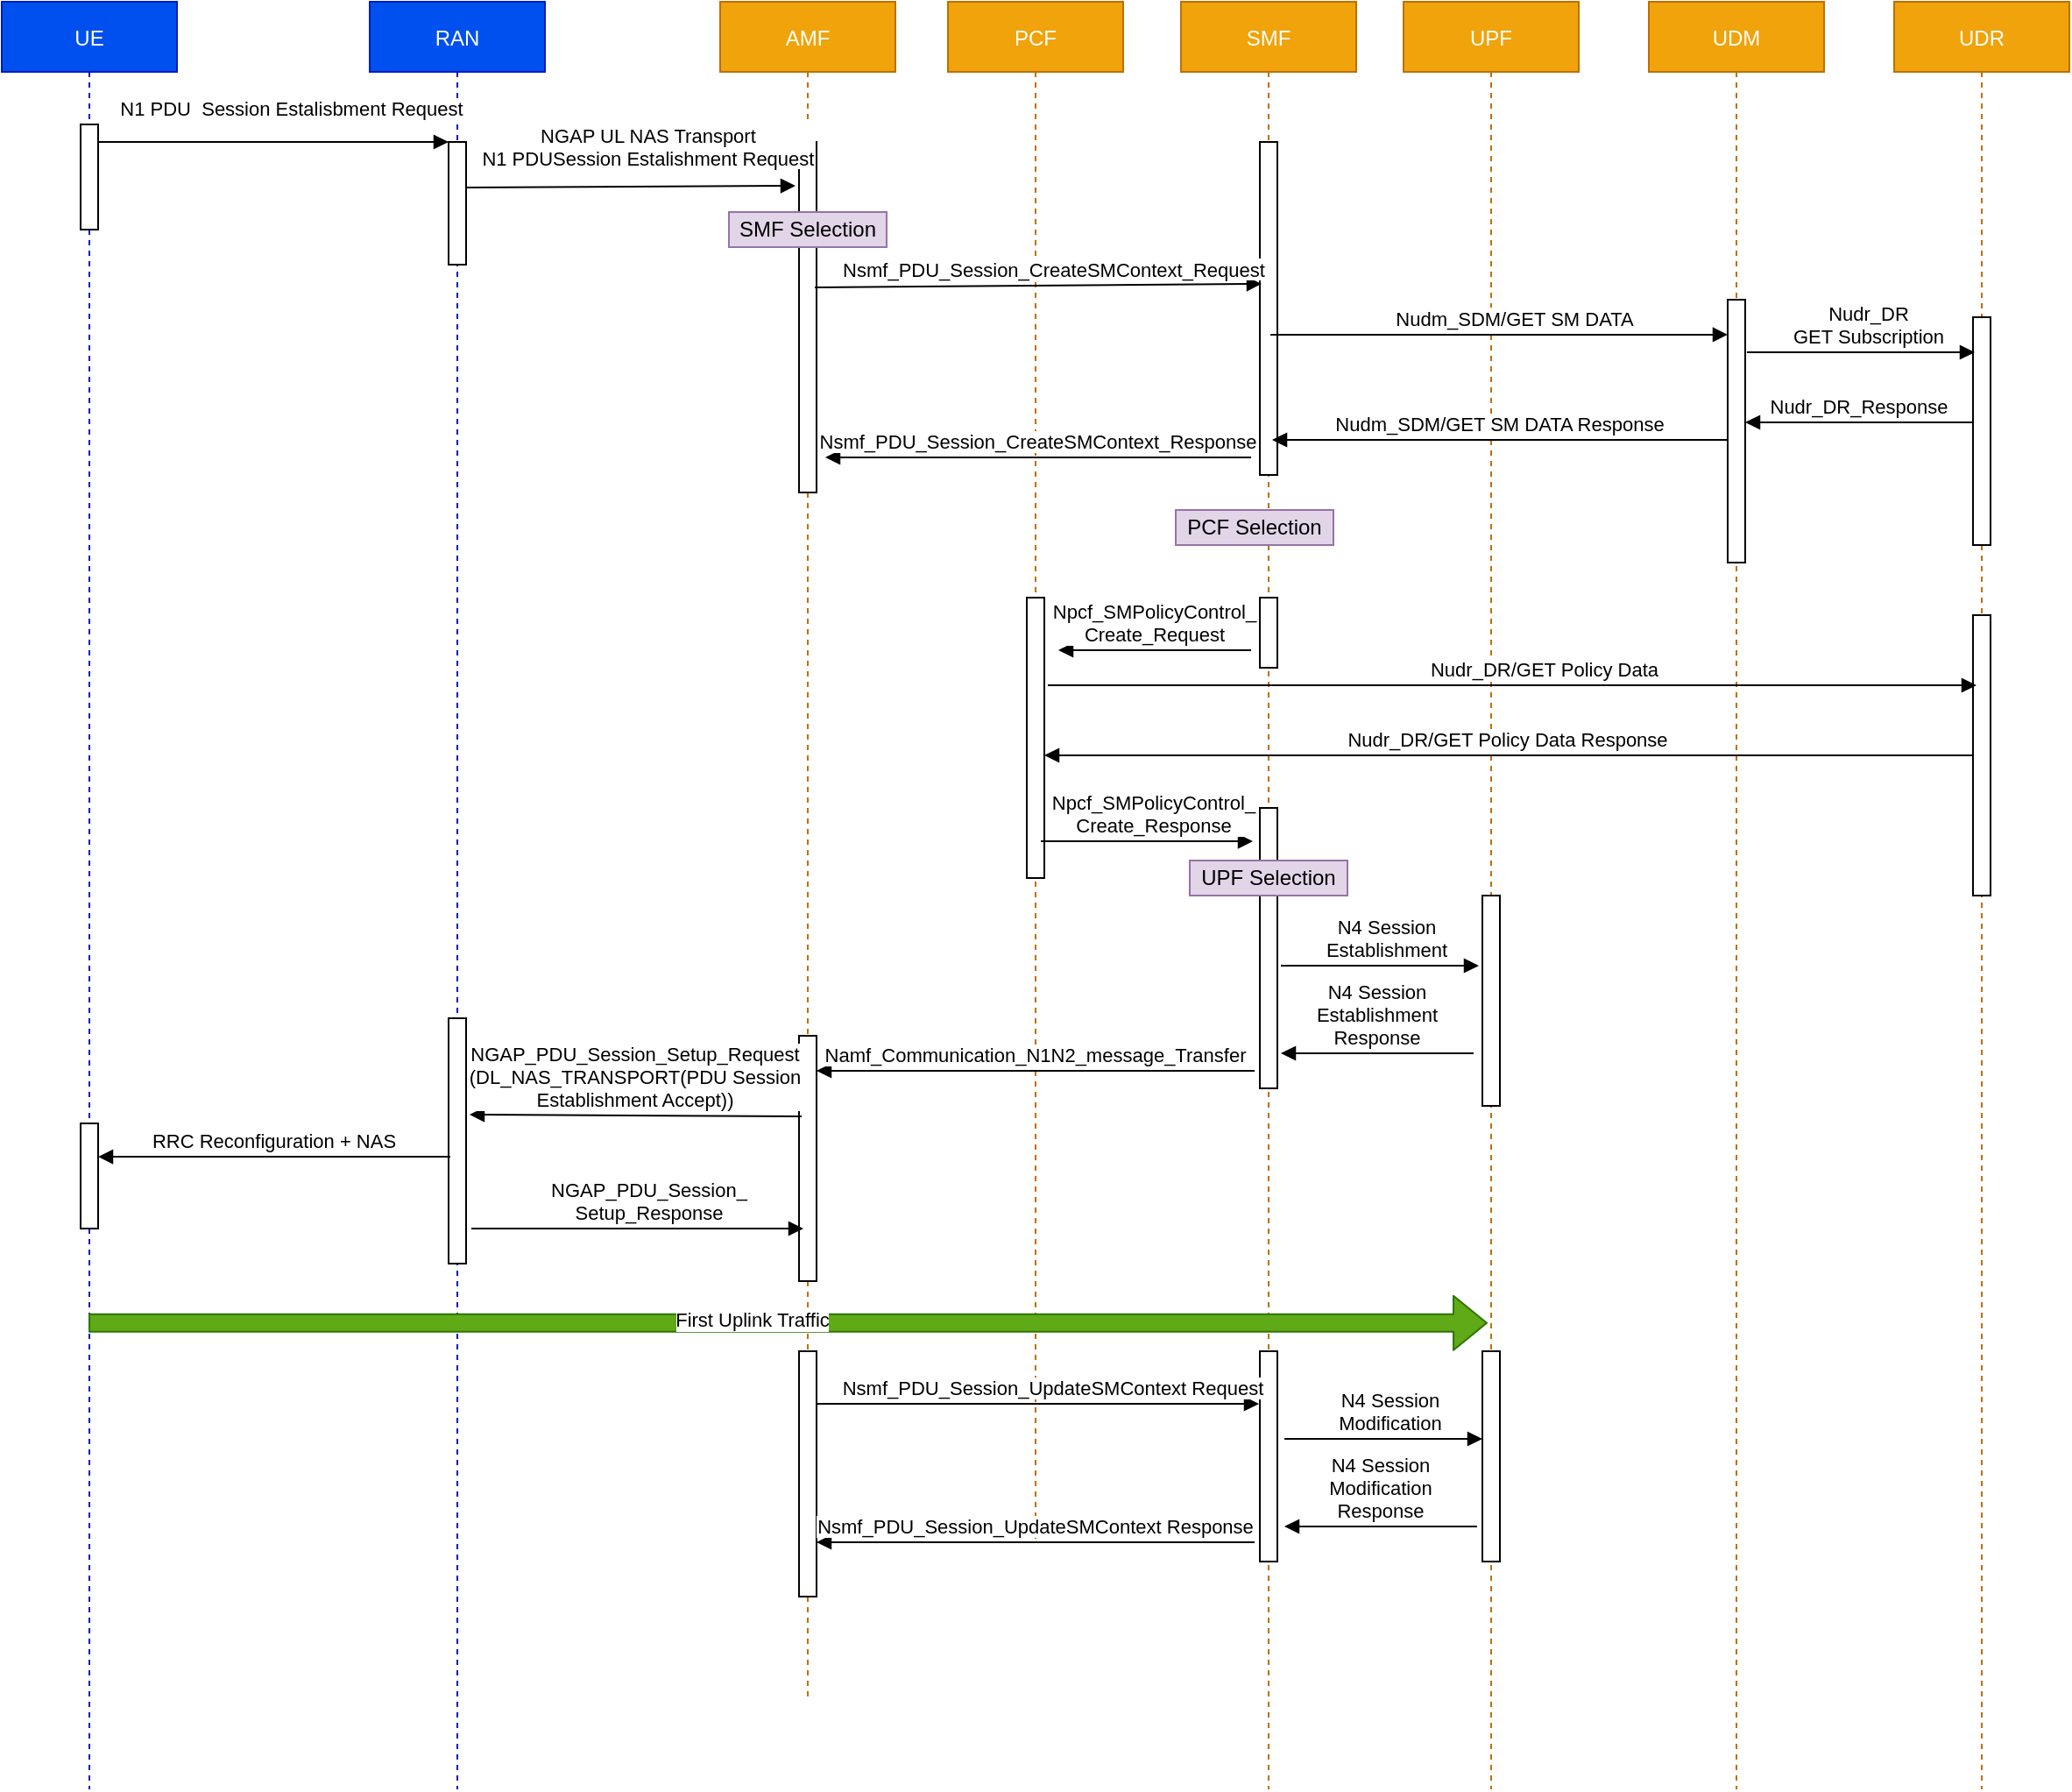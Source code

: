 <mxfile version="14.2.9" type="github">
  <diagram id="kgpKYQtTHZ0yAKxKKP6v" name="Page-1">
    <mxGraphModel dx="1422" dy="794" grid="1" gridSize="10" guides="1" tooltips="1" connect="1" arrows="1" fold="1" page="1" pageScale="1" pageWidth="850" pageHeight="1100" math="0" shadow="0">
      <root>
        <mxCell id="0" />
        <mxCell id="1" parent="0" />
        <mxCell id="3nuBFxr9cyL0pnOWT2aG-1" value="UE" style="shape=umlLifeline;perimeter=lifelinePerimeter;container=1;collapsible=0;recursiveResize=0;rounded=0;shadow=0;strokeWidth=1;fillColor=#0050ef;strokeColor=#001DBC;fontColor=#ffffff;" parent="1" vertex="1">
          <mxGeometry x="90" y="80" width="100" height="1020" as="geometry" />
        </mxCell>
        <mxCell id="3nuBFxr9cyL0pnOWT2aG-2" value="" style="points=[];perimeter=orthogonalPerimeter;rounded=0;shadow=0;strokeWidth=1;" parent="3nuBFxr9cyL0pnOWT2aG-1" vertex="1">
          <mxGeometry x="45" y="70" width="10" height="60" as="geometry" />
        </mxCell>
        <mxCell id="6LJH4JD9_U_oKKo7QwNi-42" value="" style="points=[];perimeter=orthogonalPerimeter;rounded=0;shadow=0;strokeWidth=1;" vertex="1" parent="3nuBFxr9cyL0pnOWT2aG-1">
          <mxGeometry x="45" y="640" width="10" height="60" as="geometry" />
        </mxCell>
        <mxCell id="3nuBFxr9cyL0pnOWT2aG-5" value="RAN" style="shape=umlLifeline;perimeter=lifelinePerimeter;container=1;collapsible=0;recursiveResize=0;rounded=0;shadow=0;strokeWidth=1;fillColor=#0050ef;strokeColor=#001DBC;fontColor=#ffffff;" parent="1" vertex="1">
          <mxGeometry x="300" y="80" width="100" height="1020" as="geometry" />
        </mxCell>
        <mxCell id="3nuBFxr9cyL0pnOWT2aG-6" value="" style="points=[];perimeter=orthogonalPerimeter;rounded=0;shadow=0;strokeWidth=1;" parent="3nuBFxr9cyL0pnOWT2aG-5" vertex="1">
          <mxGeometry x="45" y="80" width="10" height="70" as="geometry" />
        </mxCell>
        <mxCell id="6LJH4JD9_U_oKKo7QwNi-41" value="" style="points=[];perimeter=orthogonalPerimeter;rounded=0;shadow=0;strokeWidth=1;" vertex="1" parent="3nuBFxr9cyL0pnOWT2aG-5">
          <mxGeometry x="45" y="580" width="10" height="140" as="geometry" />
        </mxCell>
        <mxCell id="3nuBFxr9cyL0pnOWT2aG-8" value="N1 PDU  Session Estalisbment Request " style="verticalAlign=bottom;endArrow=block;entryX=0;entryY=0;shadow=0;strokeWidth=1;" parent="1" source="3nuBFxr9cyL0pnOWT2aG-2" target="3nuBFxr9cyL0pnOWT2aG-6" edge="1">
          <mxGeometry x="0.118" y="10" relative="1" as="geometry">
            <mxPoint x="275" y="160" as="sourcePoint" />
            <mxPoint as="offset" />
          </mxGeometry>
        </mxCell>
        <mxCell id="6LJH4JD9_U_oKKo7QwNi-3" value="PCF" style="shape=umlLifeline;perimeter=lifelinePerimeter;container=1;collapsible=0;recursiveResize=0;rounded=0;shadow=0;strokeWidth=1;fillColor=#f0a30a;strokeColor=#BD7000;fontColor=#ffffff;" vertex="1" parent="1">
          <mxGeometry x="630" y="80" width="100" height="880" as="geometry" />
        </mxCell>
        <mxCell id="6LJH4JD9_U_oKKo7QwNi-4" value="" style="points=[];perimeter=orthogonalPerimeter;rounded=0;shadow=0;strokeWidth=1;" vertex="1" parent="6LJH4JD9_U_oKKo7QwNi-3">
          <mxGeometry x="45" y="340" width="10" height="160" as="geometry" />
        </mxCell>
        <mxCell id="6LJH4JD9_U_oKKo7QwNi-5" value="SMF" style="shape=umlLifeline;perimeter=lifelinePerimeter;container=1;collapsible=0;recursiveResize=0;rounded=0;shadow=0;strokeWidth=1;fillColor=#f0a30a;strokeColor=#BD7000;fontColor=#ffffff;" vertex="1" parent="1">
          <mxGeometry x="763" y="80" width="100" height="1020" as="geometry" />
        </mxCell>
        <mxCell id="6LJH4JD9_U_oKKo7QwNi-6" value="" style="points=[];perimeter=orthogonalPerimeter;rounded=0;shadow=0;strokeWidth=1;" vertex="1" parent="6LJH4JD9_U_oKKo7QwNi-5">
          <mxGeometry x="45" y="80" width="10" height="190" as="geometry" />
        </mxCell>
        <mxCell id="6LJH4JD9_U_oKKo7QwNi-26" value="" style="points=[];perimeter=orthogonalPerimeter;rounded=0;shadow=0;strokeWidth=1;" vertex="1" parent="6LJH4JD9_U_oKKo7QwNi-5">
          <mxGeometry x="45" y="340" width="10" height="40" as="geometry" />
        </mxCell>
        <mxCell id="6LJH4JD9_U_oKKo7QwNi-8" value="" style="points=[];perimeter=orthogonalPerimeter;rounded=0;shadow=0;strokeWidth=1;" vertex="1" parent="6LJH4JD9_U_oKKo7QwNi-5">
          <mxGeometry x="45" y="460" width="10" height="160" as="geometry" />
        </mxCell>
        <mxCell id="6LJH4JD9_U_oKKo7QwNi-51" value="" style="points=[];perimeter=orthogonalPerimeter;rounded=0;shadow=0;strokeWidth=1;" vertex="1" parent="6LJH4JD9_U_oKKo7QwNi-5">
          <mxGeometry x="45" y="770" width="10" height="120" as="geometry" />
        </mxCell>
        <mxCell id="6LJH4JD9_U_oKKo7QwNi-7" value="UPF" style="shape=umlLifeline;perimeter=lifelinePerimeter;container=1;collapsible=0;recursiveResize=0;rounded=0;shadow=0;strokeWidth=1;fillColor=#f0a30a;strokeColor=#BD7000;fontColor=#ffffff;" vertex="1" parent="1">
          <mxGeometry x="890" y="80" width="100" height="1020" as="geometry" />
        </mxCell>
        <mxCell id="6LJH4JD9_U_oKKo7QwNi-33" value="" style="points=[];perimeter=orthogonalPerimeter;rounded=0;shadow=0;strokeWidth=1;" vertex="1" parent="6LJH4JD9_U_oKKo7QwNi-7">
          <mxGeometry x="45" y="510" width="10" height="120" as="geometry" />
        </mxCell>
        <mxCell id="6LJH4JD9_U_oKKo7QwNi-9" value="UDM" style="shape=umlLifeline;perimeter=lifelinePerimeter;container=1;collapsible=0;recursiveResize=0;rounded=0;shadow=0;strokeWidth=1;fillColor=#f0a30a;strokeColor=#BD7000;fontColor=#ffffff;" vertex="1" parent="1">
          <mxGeometry x="1030" y="80" width="100" height="1020" as="geometry" />
        </mxCell>
        <mxCell id="6LJH4JD9_U_oKKo7QwNi-10" value="" style="points=[];perimeter=orthogonalPerimeter;rounded=0;shadow=0;strokeWidth=1;" vertex="1" parent="6LJH4JD9_U_oKKo7QwNi-9">
          <mxGeometry x="45" y="170" width="10" height="150" as="geometry" />
        </mxCell>
        <mxCell id="6LJH4JD9_U_oKKo7QwNi-11" value="UDR" style="shape=umlLifeline;perimeter=lifelinePerimeter;container=1;collapsible=0;recursiveResize=0;rounded=0;shadow=0;strokeWidth=1;fillColor=#f0a30a;strokeColor=#BD7000;fontColor=#ffffff;" vertex="1" parent="1">
          <mxGeometry x="1170" y="80" width="100" height="1020" as="geometry" />
        </mxCell>
        <mxCell id="6LJH4JD9_U_oKKo7QwNi-12" value="" style="points=[];perimeter=orthogonalPerimeter;rounded=0;shadow=0;strokeWidth=1;" vertex="1" parent="6LJH4JD9_U_oKKo7QwNi-11">
          <mxGeometry x="45" y="180" width="10" height="130" as="geometry" />
        </mxCell>
        <mxCell id="6LJH4JD9_U_oKKo7QwNi-30" value="" style="points=[];perimeter=orthogonalPerimeter;rounded=0;shadow=0;strokeWidth=1;" vertex="1" parent="6LJH4JD9_U_oKKo7QwNi-11">
          <mxGeometry x="45" y="350" width="10" height="160" as="geometry" />
        </mxCell>
        <mxCell id="6LJH4JD9_U_oKKo7QwNi-1" value="AMF" style="shape=umlLifeline;perimeter=lifelinePerimeter;container=1;collapsible=0;recursiveResize=0;rounded=0;shadow=0;strokeWidth=1;fillColor=#f0a30a;strokeColor=#BD7000;fontColor=#ffffff;" vertex="1" parent="1">
          <mxGeometry x="500" y="80" width="100" height="970" as="geometry" />
        </mxCell>
        <mxCell id="6LJH4JD9_U_oKKo7QwNi-2" value="" style="points=[];perimeter=orthogonalPerimeter;rounded=0;shadow=0;strokeWidth=1;" vertex="1" parent="6LJH4JD9_U_oKKo7QwNi-1">
          <mxGeometry x="45" y="80" width="10" height="200" as="geometry" />
        </mxCell>
        <mxCell id="6LJH4JD9_U_oKKo7QwNi-39" value="" style="points=[];perimeter=orthogonalPerimeter;rounded=0;shadow=0;strokeWidth=1;" vertex="1" parent="6LJH4JD9_U_oKKo7QwNi-1">
          <mxGeometry x="45" y="590" width="10" height="140" as="geometry" />
        </mxCell>
        <mxCell id="6LJH4JD9_U_oKKo7QwNi-47" value="" style="points=[];perimeter=orthogonalPerimeter;rounded=0;shadow=0;strokeWidth=1;" vertex="1" parent="6LJH4JD9_U_oKKo7QwNi-1">
          <mxGeometry x="45" y="770" width="10" height="140" as="geometry" />
        </mxCell>
        <mxCell id="6LJH4JD9_U_oKKo7QwNi-16" value="NGAP UL NAS Transport&#xa;N1 PDUSession Estalishment Request" style="verticalAlign=bottom;endArrow=block;entryX=-0.2;entryY=0.125;shadow=0;strokeWidth=1;exitX=1;exitY=0.371;exitDx=0;exitDy=0;exitPerimeter=0;entryDx=0;entryDy=0;entryPerimeter=0;" edge="1" parent="1" source="3nuBFxr9cyL0pnOWT2aG-6" target="6LJH4JD9_U_oKKo7QwNi-2">
          <mxGeometry x="0.109" y="7" relative="1" as="geometry">
            <mxPoint x="380" y="210.0" as="sourcePoint" />
            <mxPoint x="580" y="210.0" as="targetPoint" />
            <mxPoint as="offset" />
          </mxGeometry>
        </mxCell>
        <mxCell id="6LJH4JD9_U_oKKo7QwNi-17" value="Nsmf_PDU_Session_CreateSMContext_Request" style="verticalAlign=bottom;endArrow=block;shadow=0;strokeWidth=1;exitX=0.9;exitY=0.415;exitDx=0;exitDy=0;exitPerimeter=0;entryX=0.1;entryY=0.426;entryDx=0;entryDy=0;entryPerimeter=0;" edge="1" parent="1" source="6LJH4JD9_U_oKKo7QwNi-2" target="6LJH4JD9_U_oKKo7QwNi-6">
          <mxGeometry x="0.069" relative="1" as="geometry">
            <mxPoint x="364" y="196.08" as="sourcePoint" />
            <mxPoint x="610" y="210" as="targetPoint" />
            <mxPoint as="offset" />
            <Array as="points" />
          </mxGeometry>
        </mxCell>
        <mxCell id="6LJH4JD9_U_oKKo7QwNi-18" value="SMF Selection" style="rounded=0;whiteSpace=wrap;html=1;fillColor=#e1d5e7;strokeColor=#9673a6;" vertex="1" parent="1">
          <mxGeometry x="505" y="200" width="90" height="20" as="geometry" />
        </mxCell>
        <mxCell id="6LJH4JD9_U_oKKo7QwNi-20" value="Nudm_SDM/GET SM DATA" style="verticalAlign=bottom;endArrow=block;shadow=0;strokeWidth=1;entryX=0;entryY=0.133;entryDx=0;entryDy=0;entryPerimeter=0;" edge="1" parent="1" target="6LJH4JD9_U_oKKo7QwNi-10">
          <mxGeometry x="0.069" relative="1" as="geometry">
            <mxPoint x="814" y="270" as="sourcePoint" />
            <mxPoint x="1070" y="290" as="targetPoint" />
            <mxPoint as="offset" />
            <Array as="points" />
          </mxGeometry>
        </mxCell>
        <mxCell id="6LJH4JD9_U_oKKo7QwNi-21" value="Nudr_DR&#xa;GET Subscription" style="verticalAlign=bottom;endArrow=block;shadow=0;strokeWidth=1;" edge="1" parent="1">
          <mxGeometry x="0.069" relative="1" as="geometry">
            <mxPoint x="1086" y="280" as="sourcePoint" />
            <mxPoint x="1216" y="280" as="targetPoint" />
            <mxPoint as="offset" />
            <Array as="points" />
          </mxGeometry>
        </mxCell>
        <mxCell id="6LJH4JD9_U_oKKo7QwNi-22" value="Nudr_DR_Response" style="verticalAlign=bottom;endArrow=block;shadow=0;strokeWidth=1;" edge="1" parent="1">
          <mxGeometry relative="1" as="geometry">
            <mxPoint x="1215" y="320" as="sourcePoint" />
            <mxPoint x="1085" y="320" as="targetPoint" />
          </mxGeometry>
        </mxCell>
        <mxCell id="6LJH4JD9_U_oKKo7QwNi-23" value="Nudm_SDM/GET SM DATA Response" style="verticalAlign=bottom;endArrow=block;shadow=0;strokeWidth=1;" edge="1" parent="1">
          <mxGeometry relative="1" as="geometry">
            <mxPoint x="1075" y="330" as="sourcePoint" />
            <mxPoint x="815" y="330" as="targetPoint" />
            <Array as="points">
              <mxPoint x="1025" y="330" />
            </Array>
          </mxGeometry>
        </mxCell>
        <mxCell id="6LJH4JD9_U_oKKo7QwNi-24" value="Nsmf_PDU_Session_CreateSMContext_Response" style="verticalAlign=bottom;endArrow=block;shadow=0;strokeWidth=1;" edge="1" parent="1">
          <mxGeometry relative="1" as="geometry">
            <mxPoint x="803" y="340" as="sourcePoint" />
            <mxPoint x="560" y="340" as="targetPoint" />
            <Array as="points">
              <mxPoint x="753" y="340" />
            </Array>
          </mxGeometry>
        </mxCell>
        <mxCell id="6LJH4JD9_U_oKKo7QwNi-25" value="PCF Selection" style="rounded=0;whiteSpace=wrap;html=1;fillColor=#e1d5e7;strokeColor=#9673a6;" vertex="1" parent="1">
          <mxGeometry x="760" y="370" width="90" height="20" as="geometry" />
        </mxCell>
        <mxCell id="6LJH4JD9_U_oKKo7QwNi-27" value="Npcf_SMPolicyControl_&#xa;Create_Request" style="verticalAlign=bottom;endArrow=block;shadow=0;strokeWidth=1;" edge="1" parent="1">
          <mxGeometry relative="1" as="geometry">
            <mxPoint x="803" y="450" as="sourcePoint" />
            <mxPoint x="693" y="450" as="targetPoint" />
            <Array as="points" />
          </mxGeometry>
        </mxCell>
        <mxCell id="6LJH4JD9_U_oKKo7QwNi-28" value="Npcf_SMPolicyControl_&#xa;Create_Response" style="verticalAlign=bottom;endArrow=block;shadow=0;strokeWidth=1;exitX=1.3;exitY=0.869;exitDx=0;exitDy=0;exitPerimeter=0;endSize=6;startSize=6;" edge="1" parent="1">
          <mxGeometry x="0.069" relative="1" as="geometry">
            <mxPoint x="683" y="559.04" as="sourcePoint" />
            <mxPoint x="804" y="559" as="targetPoint" />
            <mxPoint as="offset" />
            <Array as="points" />
          </mxGeometry>
        </mxCell>
        <mxCell id="6LJH4JD9_U_oKKo7QwNi-29" value="Nudr_DR/GET Policy Data" style="verticalAlign=bottom;endArrow=block;shadow=0;strokeWidth=1;" edge="1" parent="1">
          <mxGeometry x="0.069" relative="1" as="geometry">
            <mxPoint x="687" y="470" as="sourcePoint" />
            <mxPoint x="1217" y="470" as="targetPoint" />
            <mxPoint as="offset" />
            <Array as="points" />
          </mxGeometry>
        </mxCell>
        <mxCell id="6LJH4JD9_U_oKKo7QwNi-32" value="Nudr_DR/GET Policy Data Response" style="verticalAlign=bottom;endArrow=block;shadow=0;strokeWidth=1;" edge="1" parent="1">
          <mxGeometry relative="1" as="geometry">
            <mxPoint x="1214.5" y="510" as="sourcePoint" />
            <mxPoint x="685" y="510" as="targetPoint" />
            <Array as="points">
              <mxPoint x="965" y="510" />
            </Array>
          </mxGeometry>
        </mxCell>
        <mxCell id="6LJH4JD9_U_oKKo7QwNi-34" value="UPF Selection" style="rounded=0;whiteSpace=wrap;html=1;fillColor=#e1d5e7;strokeColor=#9673a6;" vertex="1" parent="1">
          <mxGeometry x="768" y="570" width="90" height="20" as="geometry" />
        </mxCell>
        <mxCell id="6LJH4JD9_U_oKKo7QwNi-35" value="N4 Session&#xa;Establishment" style="verticalAlign=bottom;endArrow=block;shadow=0;strokeWidth=1;" edge="1" parent="1">
          <mxGeometry x="0.069" relative="1" as="geometry">
            <mxPoint x="820" y="630" as="sourcePoint" />
            <mxPoint x="933" y="630" as="targetPoint" />
            <mxPoint as="offset" />
            <Array as="points" />
          </mxGeometry>
        </mxCell>
        <mxCell id="6LJH4JD9_U_oKKo7QwNi-36" value="N4 Session&#xa;Establishment &#xa;Response" style="verticalAlign=bottom;endArrow=block;shadow=0;strokeWidth=1;" edge="1" parent="1">
          <mxGeometry relative="1" as="geometry">
            <mxPoint x="930" y="680" as="sourcePoint" />
            <mxPoint x="820" y="680" as="targetPoint" />
            <Array as="points" />
          </mxGeometry>
        </mxCell>
        <mxCell id="6LJH4JD9_U_oKKo7QwNi-38" value="Namf_Communication_N1N2_message_Transfer" style="verticalAlign=bottom;endArrow=block;shadow=0;strokeWidth=1;" edge="1" parent="1">
          <mxGeometry relative="1" as="geometry">
            <mxPoint x="805" y="690" as="sourcePoint" />
            <mxPoint x="555" y="690" as="targetPoint" />
            <Array as="points">
              <mxPoint x="645" y="690" />
            </Array>
          </mxGeometry>
        </mxCell>
        <mxCell id="6LJH4JD9_U_oKKo7QwNi-40" value="NGAP_PDU_Session_Setup_Request&#xa;(DL_NAS_TRANSPORT(PDU Session&#xa;Establishment Accept))" style="verticalAlign=bottom;endArrow=block;shadow=0;strokeWidth=1;" edge="1" parent="1">
          <mxGeometry relative="1" as="geometry">
            <mxPoint x="546.5" y="716" as="sourcePoint" />
            <mxPoint x="357" y="715" as="targetPoint" />
            <Array as="points" />
          </mxGeometry>
        </mxCell>
        <mxCell id="6LJH4JD9_U_oKKo7QwNi-43" value="RRC Reconfiguration + NAS" style="verticalAlign=bottom;endArrow=block;shadow=0;strokeWidth=1;entryX=1;entryY=0.317;entryDx=0;entryDy=0;entryPerimeter=0;" edge="1" parent="1" target="6LJH4JD9_U_oKKo7QwNi-42">
          <mxGeometry relative="1" as="geometry">
            <mxPoint x="346" y="739" as="sourcePoint" />
            <mxPoint x="146" y="750" as="targetPoint" />
            <Array as="points" />
          </mxGeometry>
        </mxCell>
        <mxCell id="6LJH4JD9_U_oKKo7QwNi-45" value="NGAP_PDU_Session_&#xa;Setup_Response" style="verticalAlign=bottom;endArrow=block;shadow=0;strokeWidth=1;" edge="1" parent="1">
          <mxGeometry x="0.069" relative="1" as="geometry">
            <mxPoint x="358" y="780" as="sourcePoint" />
            <mxPoint x="547.5" y="780" as="targetPoint" />
            <mxPoint as="offset" />
            <Array as="points" />
          </mxGeometry>
        </mxCell>
        <mxCell id="6LJH4JD9_U_oKKo7QwNi-44" value="" style="shape=flexArrow;endArrow=classic;html=1;fillColor=#60a917;strokeColor=#2D7600;entryX=0.48;entryY=0.745;entryDx=0;entryDy=0;entryPerimeter=0;" edge="1" parent="1">
          <mxGeometry width="50" height="50" relative="1" as="geometry">
            <mxPoint x="139.5" y="833.9" as="sourcePoint" />
            <mxPoint x="938" y="833.9" as="targetPoint" />
          </mxGeometry>
        </mxCell>
        <mxCell id="6LJH4JD9_U_oKKo7QwNi-46" value="First Uplink Traffic" style="edgeLabel;html=1;align=center;verticalAlign=middle;resizable=0;points=[];" vertex="1" connectable="0" parent="6LJH4JD9_U_oKKo7QwNi-44">
          <mxGeometry x="-0.052" y="2" relative="1" as="geometry">
            <mxPoint as="offset" />
          </mxGeometry>
        </mxCell>
        <mxCell id="6LJH4JD9_U_oKKo7QwNi-48" value="Nsmf_PDU_Session_UpdateSMContext Request" style="verticalAlign=bottom;endArrow=block;shadow=0;strokeWidth=1;" edge="1" parent="1">
          <mxGeometry x="0.069" relative="1" as="geometry">
            <mxPoint x="555" y="880" as="sourcePoint" />
            <mxPoint x="807.5" y="880" as="targetPoint" />
            <mxPoint as="offset" />
            <Array as="points" />
          </mxGeometry>
        </mxCell>
        <mxCell id="6LJH4JD9_U_oKKo7QwNi-52" value="" style="points=[];perimeter=orthogonalPerimeter;rounded=0;shadow=0;strokeWidth=1;" vertex="1" parent="1">
          <mxGeometry x="935" y="850" width="10" height="120" as="geometry" />
        </mxCell>
        <mxCell id="6LJH4JD9_U_oKKo7QwNi-54" value="N4 Session&#xa;Modification" style="verticalAlign=bottom;endArrow=block;shadow=0;strokeWidth=1;" edge="1" parent="1">
          <mxGeometry x="0.069" relative="1" as="geometry">
            <mxPoint x="822" y="900" as="sourcePoint" />
            <mxPoint x="935" y="900" as="targetPoint" />
            <mxPoint as="offset" />
            <Array as="points" />
          </mxGeometry>
        </mxCell>
        <mxCell id="6LJH4JD9_U_oKKo7QwNi-55" value="N4 Session&#xa;Modification&#xa;Response" style="verticalAlign=bottom;endArrow=block;shadow=0;strokeWidth=1;" edge="1" parent="1">
          <mxGeometry relative="1" as="geometry">
            <mxPoint x="932" y="950" as="sourcePoint" />
            <mxPoint x="822" y="950" as="targetPoint" />
            <Array as="points" />
          </mxGeometry>
        </mxCell>
        <mxCell id="6LJH4JD9_U_oKKo7QwNi-56" value="Nsmf_PDU_Session_UpdateSMContext Response" style="verticalAlign=bottom;endArrow=block;shadow=0;strokeWidth=1;" edge="1" parent="1">
          <mxGeometry relative="1" as="geometry">
            <mxPoint x="805" y="959" as="sourcePoint" />
            <mxPoint x="555" y="959" as="targetPoint" />
            <Array as="points">
              <mxPoint x="645" y="959" />
            </Array>
          </mxGeometry>
        </mxCell>
      </root>
    </mxGraphModel>
  </diagram>
</mxfile>

